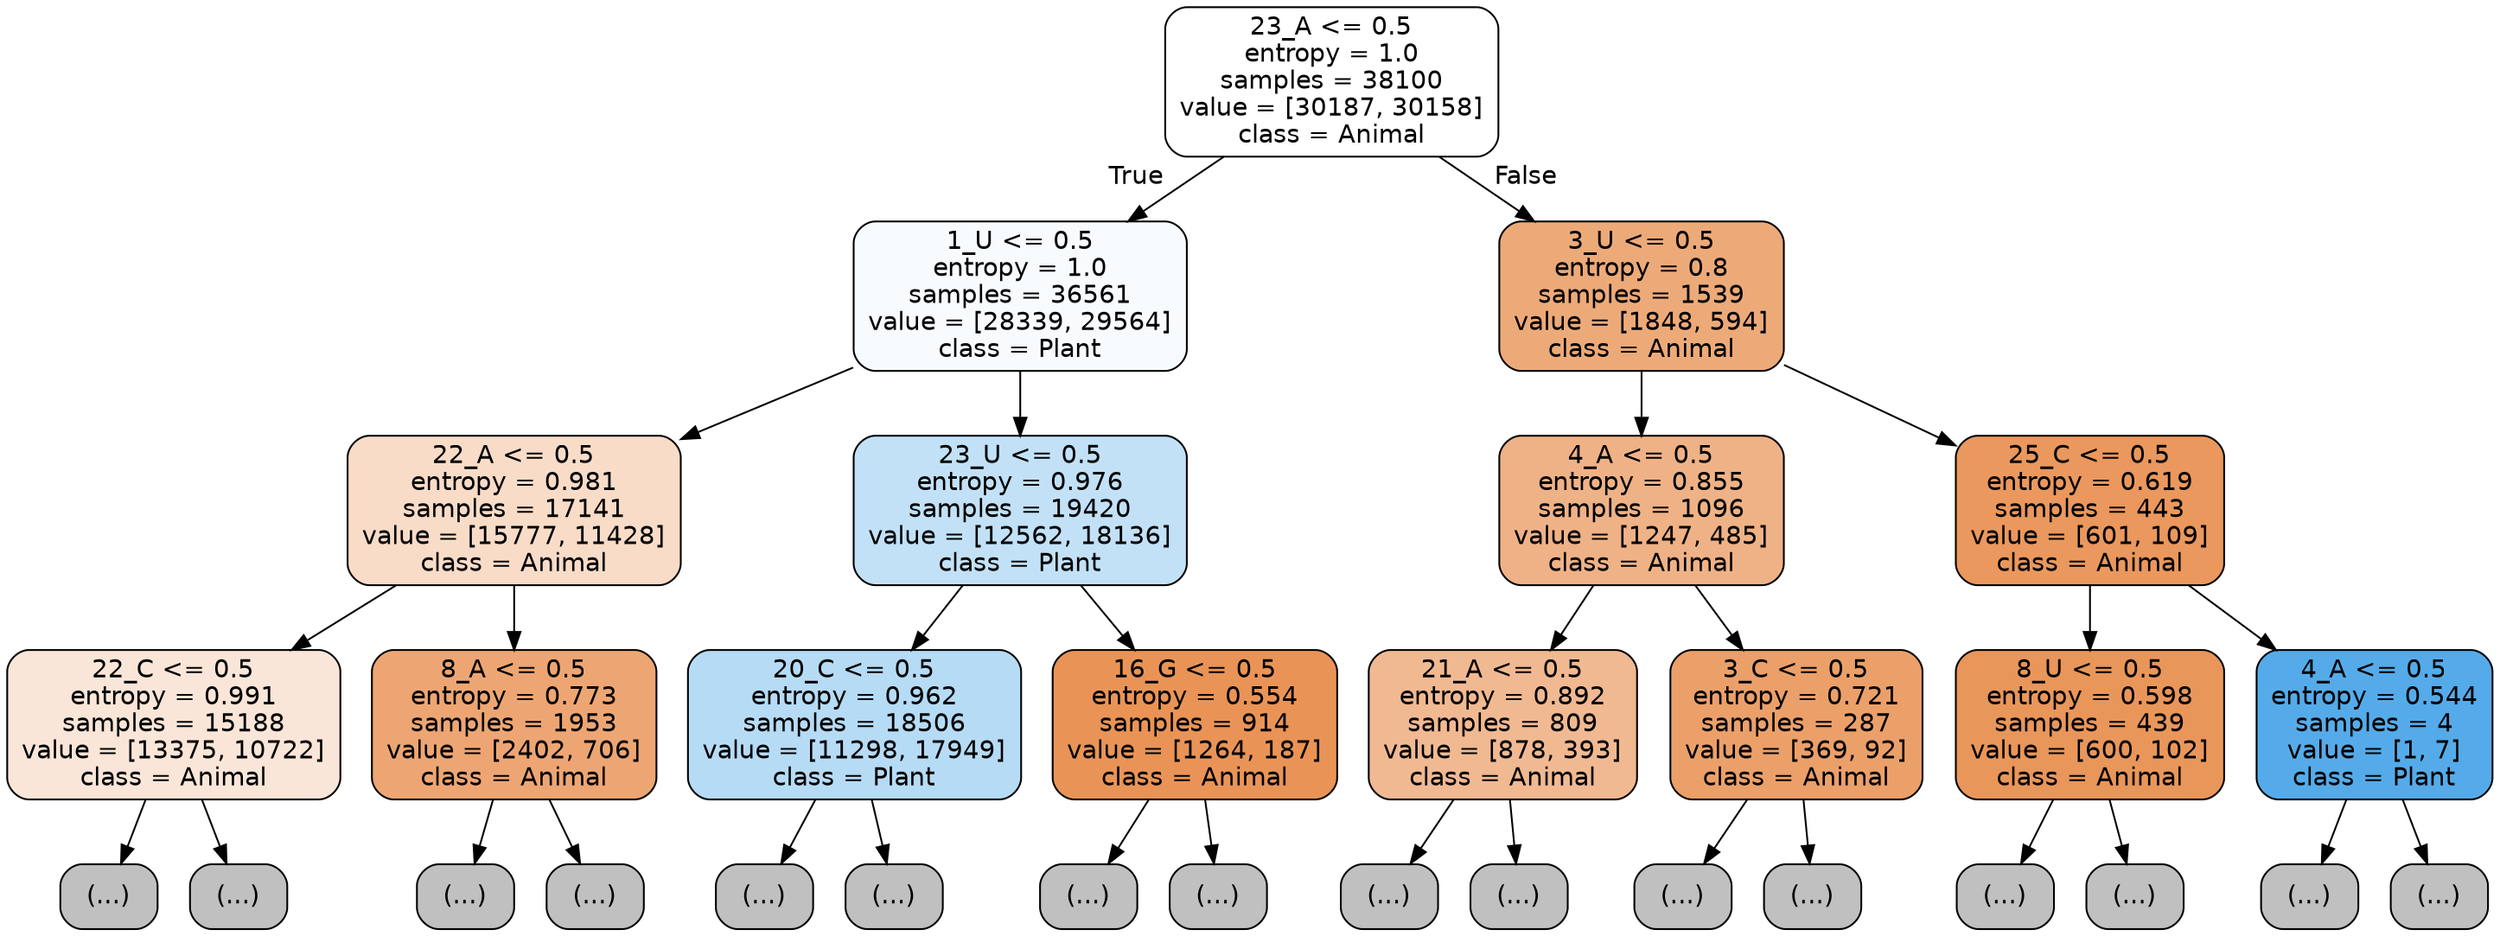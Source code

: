 digraph Tree {
node [shape=box, style="filled, rounded", color="black", fontname="helvetica"] ;
edge [fontname="helvetica"] ;
0 [label="23_A <= 0.5\nentropy = 1.0\nsamples = 38100\nvalue = [30187, 30158]\nclass = Animal", fillcolor="#ffffff"] ;
1 [label="1_U <= 0.5\nentropy = 1.0\nsamples = 36561\nvalue = [28339, 29564]\nclass = Plant", fillcolor="#f7fbfe"] ;
0 -> 1 [labeldistance=2.5, labelangle=45, headlabel="True"] ;
2 [label="22_A <= 0.5\nentropy = 0.981\nsamples = 17141\nvalue = [15777, 11428]\nclass = Animal", fillcolor="#f8dcc8"] ;
1 -> 2 ;
3 [label="22_C <= 0.5\nentropy = 0.991\nsamples = 15188\nvalue = [13375, 10722]\nclass = Animal", fillcolor="#fae6d8"] ;
2 -> 3 ;
4 [label="(...)", fillcolor="#C0C0C0"] ;
3 -> 4 ;
7171 [label="(...)", fillcolor="#C0C0C0"] ;
3 -> 7171 ;
8118 [label="8_A <= 0.5\nentropy = 0.773\nsamples = 1953\nvalue = [2402, 706]\nclass = Animal", fillcolor="#eda673"] ;
2 -> 8118 ;
8119 [label="(...)", fillcolor="#C0C0C0"] ;
8118 -> 8119 ;
8838 [label="(...)", fillcolor="#C0C0C0"] ;
8118 -> 8838 ;
9061 [label="23_U <= 0.5\nentropy = 0.976\nsamples = 19420\nvalue = [12562, 18136]\nclass = Plant", fillcolor="#c2e1f7"] ;
1 -> 9061 ;
9062 [label="20_C <= 0.5\nentropy = 0.962\nsamples = 18506\nvalue = [11298, 17949]\nclass = Plant", fillcolor="#b6dbf5"] ;
9061 -> 9062 ;
9063 [label="(...)", fillcolor="#C0C0C0"] ;
9062 -> 9063 ;
14148 [label="(...)", fillcolor="#C0C0C0"] ;
9062 -> 14148 ;
15823 [label="16_G <= 0.5\nentropy = 0.554\nsamples = 914\nvalue = [1264, 187]\nclass = Animal", fillcolor="#e99456"] ;
9061 -> 15823 ;
15824 [label="(...)", fillcolor="#C0C0C0"] ;
15823 -> 15824 ;
16045 [label="(...)", fillcolor="#C0C0C0"] ;
15823 -> 16045 ;
16122 [label="3_U <= 0.5\nentropy = 0.8\nsamples = 1539\nvalue = [1848, 594]\nclass = Animal", fillcolor="#edaa79"] ;
0 -> 16122 [labeldistance=2.5, labelangle=-45, headlabel="False"] ;
16123 [label="4_A <= 0.5\nentropy = 0.855\nsamples = 1096\nvalue = [1247, 485]\nclass = Animal", fillcolor="#efb286"] ;
16122 -> 16123 ;
16124 [label="21_A <= 0.5\nentropy = 0.892\nsamples = 809\nvalue = [878, 393]\nclass = Animal", fillcolor="#f1b992"] ;
16123 -> 16124 ;
16125 [label="(...)", fillcolor="#C0C0C0"] ;
16124 -> 16125 ;
16436 [label="(...)", fillcolor="#C0C0C0"] ;
16124 -> 16436 ;
16541 [label="3_C <= 0.5\nentropy = 0.721\nsamples = 287\nvalue = [369, 92]\nclass = Animal", fillcolor="#eba06a"] ;
16123 -> 16541 ;
16542 [label="(...)", fillcolor="#C0C0C0"] ;
16541 -> 16542 ;
16625 [label="(...)", fillcolor="#C0C0C0"] ;
16541 -> 16625 ;
16642 [label="25_C <= 0.5\nentropy = 0.619\nsamples = 443\nvalue = [601, 109]\nclass = Animal", fillcolor="#ea985d"] ;
16122 -> 16642 ;
16643 [label="8_U <= 0.5\nentropy = 0.598\nsamples = 439\nvalue = [600, 102]\nclass = Animal", fillcolor="#e9965b"] ;
16642 -> 16643 ;
16644 [label="(...)", fillcolor="#C0C0C0"] ;
16643 -> 16644 ;
16789 [label="(...)", fillcolor="#C0C0C0"] ;
16643 -> 16789 ;
16836 [label="4_A <= 0.5\nentropy = 0.544\nsamples = 4\nvalue = [1, 7]\nclass = Plant", fillcolor="#55abe9"] ;
16642 -> 16836 ;
16837 [label="(...)", fillcolor="#C0C0C0"] ;
16836 -> 16837 ;
16838 [label="(...)", fillcolor="#C0C0C0"] ;
16836 -> 16838 ;
}